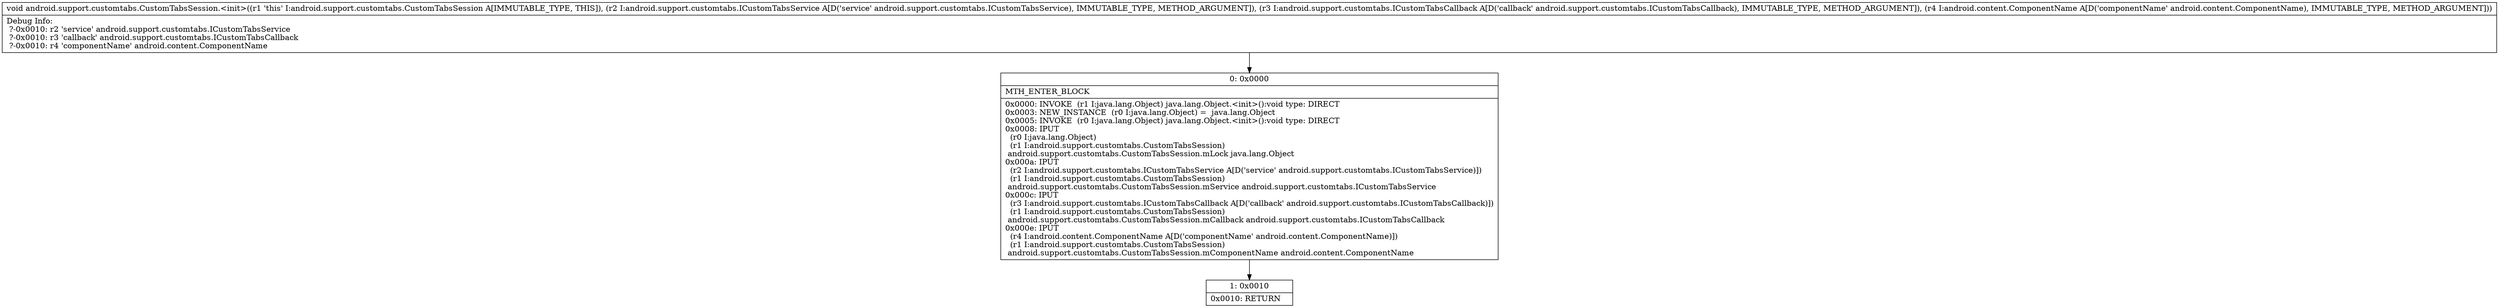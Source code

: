 digraph "CFG forandroid.support.customtabs.CustomTabsSession.\<init\>(Landroid\/support\/customtabs\/ICustomTabsService;Landroid\/support\/customtabs\/ICustomTabsCallback;Landroid\/content\/ComponentName;)V" {
Node_0 [shape=record,label="{0\:\ 0x0000|MTH_ENTER_BLOCK\l|0x0000: INVOKE  (r1 I:java.lang.Object) java.lang.Object.\<init\>():void type: DIRECT \l0x0003: NEW_INSTANCE  (r0 I:java.lang.Object) =  java.lang.Object \l0x0005: INVOKE  (r0 I:java.lang.Object) java.lang.Object.\<init\>():void type: DIRECT \l0x0008: IPUT  \l  (r0 I:java.lang.Object)\l  (r1 I:android.support.customtabs.CustomTabsSession)\l android.support.customtabs.CustomTabsSession.mLock java.lang.Object \l0x000a: IPUT  \l  (r2 I:android.support.customtabs.ICustomTabsService A[D('service' android.support.customtabs.ICustomTabsService)])\l  (r1 I:android.support.customtabs.CustomTabsSession)\l android.support.customtabs.CustomTabsSession.mService android.support.customtabs.ICustomTabsService \l0x000c: IPUT  \l  (r3 I:android.support.customtabs.ICustomTabsCallback A[D('callback' android.support.customtabs.ICustomTabsCallback)])\l  (r1 I:android.support.customtabs.CustomTabsSession)\l android.support.customtabs.CustomTabsSession.mCallback android.support.customtabs.ICustomTabsCallback \l0x000e: IPUT  \l  (r4 I:android.content.ComponentName A[D('componentName' android.content.ComponentName)])\l  (r1 I:android.support.customtabs.CustomTabsSession)\l android.support.customtabs.CustomTabsSession.mComponentName android.content.ComponentName \l}"];
Node_1 [shape=record,label="{1\:\ 0x0010|0x0010: RETURN   \l}"];
MethodNode[shape=record,label="{void android.support.customtabs.CustomTabsSession.\<init\>((r1 'this' I:android.support.customtabs.CustomTabsSession A[IMMUTABLE_TYPE, THIS]), (r2 I:android.support.customtabs.ICustomTabsService A[D('service' android.support.customtabs.ICustomTabsService), IMMUTABLE_TYPE, METHOD_ARGUMENT]), (r3 I:android.support.customtabs.ICustomTabsCallback A[D('callback' android.support.customtabs.ICustomTabsCallback), IMMUTABLE_TYPE, METHOD_ARGUMENT]), (r4 I:android.content.ComponentName A[D('componentName' android.content.ComponentName), IMMUTABLE_TYPE, METHOD_ARGUMENT]))  | Debug Info:\l  ?\-0x0010: r2 'service' android.support.customtabs.ICustomTabsService\l  ?\-0x0010: r3 'callback' android.support.customtabs.ICustomTabsCallback\l  ?\-0x0010: r4 'componentName' android.content.ComponentName\l}"];
MethodNode -> Node_0;
Node_0 -> Node_1;
}

